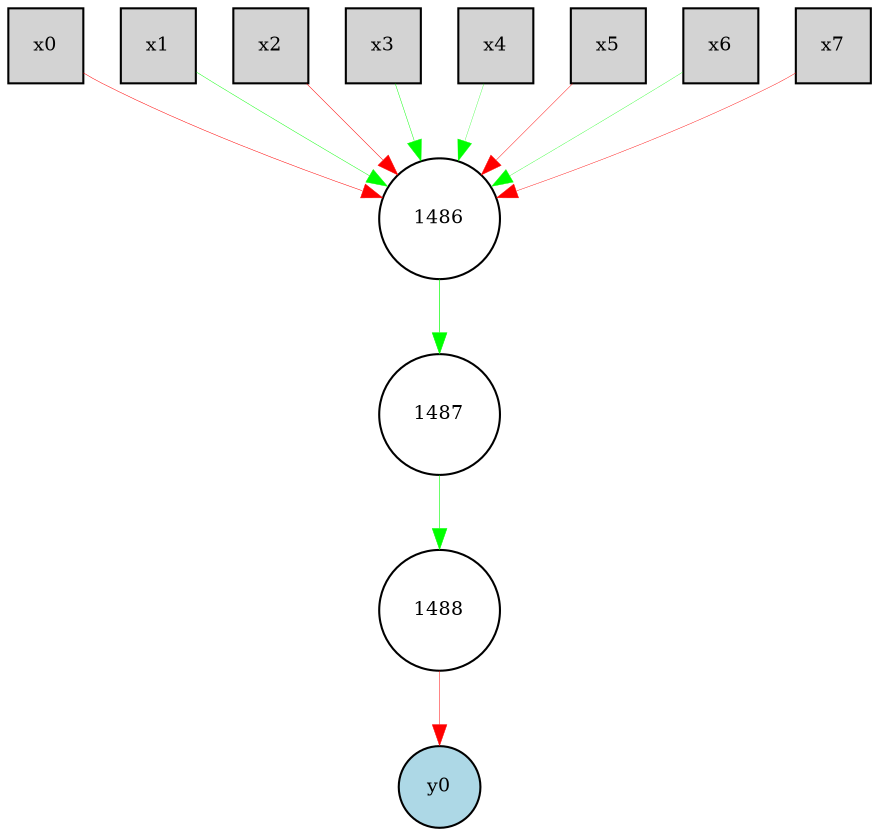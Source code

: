 digraph {
	node [fontsize=9 height=0.1 shape=circle width=0.1]
	x0 [fillcolor=lightgray height=0.5 shape=box style=filled width=0.5]
	x1 [fillcolor=lightgray height=0.5 shape=box style=filled width=0.5]
	x2 [fillcolor=lightgray height=0.5 shape=box style=filled width=0.5]
	x3 [fillcolor=lightgray height=0.5 shape=box style=filled width=0.5]
	x4 [fillcolor=lightgray height=0.5 shape=box style=filled width=0.5]
	x5 [fillcolor=lightgray height=0.5 shape=box style=filled width=0.5]
	x6 [fillcolor=lightgray height=0.5 shape=box style=filled width=0.5]
	x7 [fillcolor=lightgray height=0.5 shape=box style=filled width=0.5]
	y0 [fillcolor=lightblue style=filled]
	1486 [fillcolor=white style=filled]
	1487 [fillcolor=white style=filled]
	1488 [fillcolor=white style=filled]
	x6 -> 1486 [color=green penwidth=0.1588668381779501 style=solid]
	x4 -> 1486 [color=green penwidth=0.14098934019284468 style=solid]
	1486 -> 1487 [color=green penwidth=0.32210897118087534 style=solid]
	x7 -> 1486 [color=red penwidth=0.20074937695715758 style=solid]
	x3 -> 1486 [color=green penwidth=0.22212058560470022 style=solid]
	1488 -> y0 [color=red penwidth=0.23043370766896465 style=solid]
	1487 -> 1488 [color=green penwidth=0.28108224875841575 style=solid]
	x5 -> 1486 [color=red penwidth=0.19986079695434839 style=solid]
	x2 -> 1486 [color=red penwidth=0.2383686995824463 style=solid]
	x1 -> 1486 [color=green penwidth=0.21654207973181894 style=solid]
	x0 -> 1486 [color=red penwidth=0.23518819086676432 style=solid]
}
